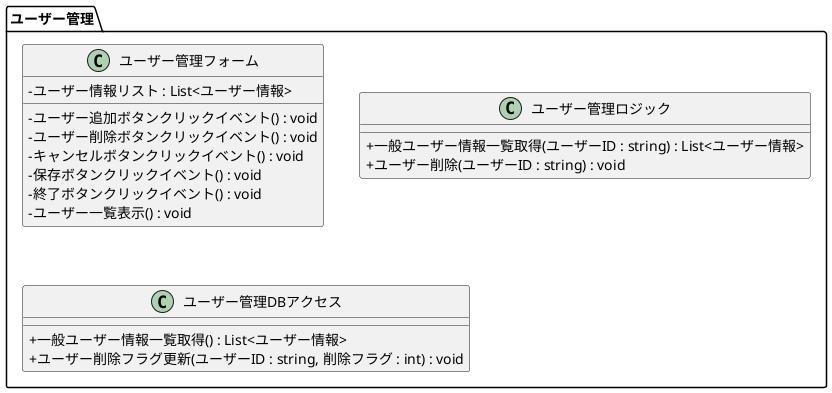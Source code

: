 @startuml

skinparam classAttributeIconSize 0

namespace ユーザー管理 #FFFFFF {
  class ユーザー管理フォーム {
    - ユーザー情報リスト : List<ユーザー情報>
    - ユーザー追加ボタンクリックイベント() : void
    - ユーザー削除ボタンクリックイベント() : void
    - キャンセルボタンクリックイベント() : void
    - 保存ボタンクリックイベント() : void
    - 終了ボタンクリックイベント() : void
    - ユーザー一覧表示() : void
  }
  
  class ユーザー管理ロジック {
    + 一般ユーザー情報一覧取得(ユーザーID : string) : List<ユーザー情報>
    + ユーザー削除(ユーザーID : string) : void
  }
  
  class ユーザー管理DBアクセス {
    + 一般ユーザー情報一覧取得() : List<ユーザー情報>
    + ユーザー削除フラグ更新(ユーザーID : string, 削除フラグ : int) : void
  }

}

@enduml